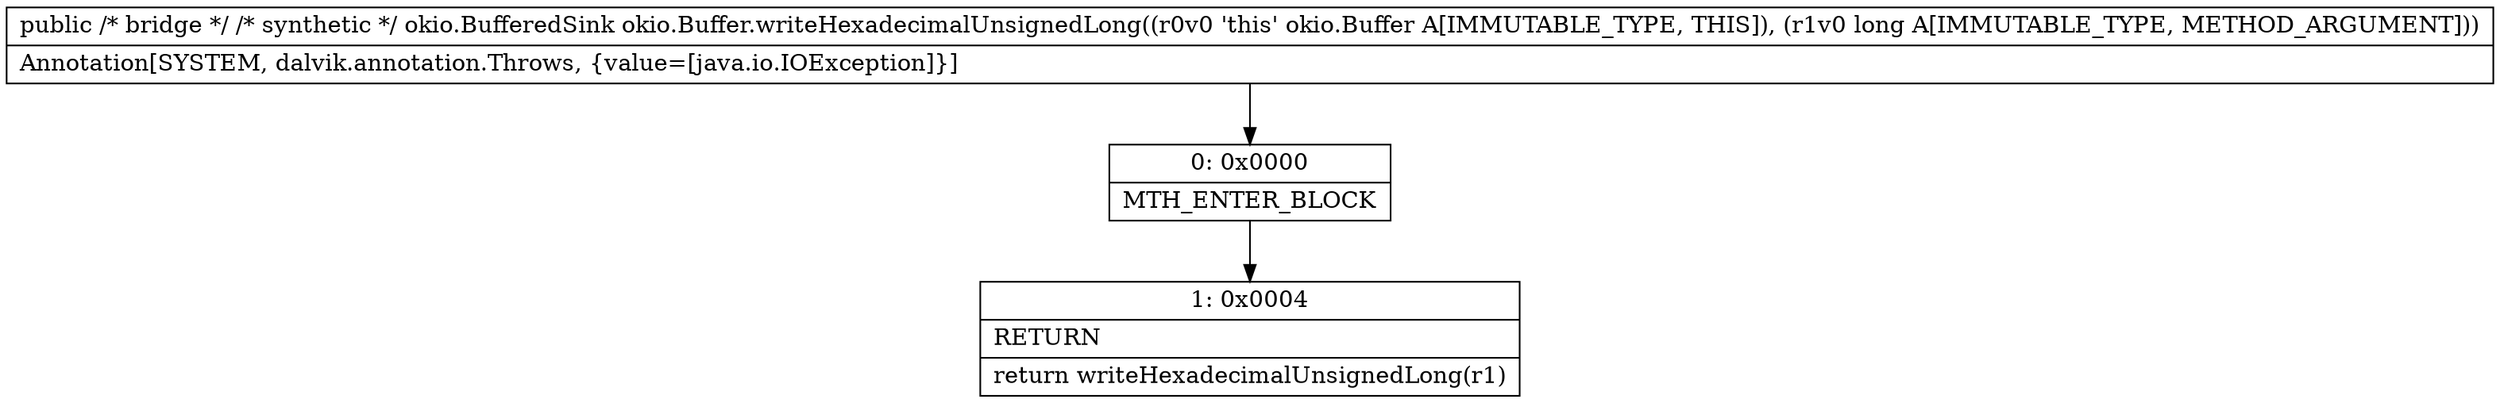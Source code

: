 digraph "CFG forokio.Buffer.writeHexadecimalUnsignedLong(J)Lokio\/BufferedSink;" {
Node_0 [shape=record,label="{0\:\ 0x0000|MTH_ENTER_BLOCK\l}"];
Node_1 [shape=record,label="{1\:\ 0x0004|RETURN\l|return writeHexadecimalUnsignedLong(r1)\l}"];
MethodNode[shape=record,label="{public \/* bridge *\/ \/* synthetic *\/ okio.BufferedSink okio.Buffer.writeHexadecimalUnsignedLong((r0v0 'this' okio.Buffer A[IMMUTABLE_TYPE, THIS]), (r1v0 long A[IMMUTABLE_TYPE, METHOD_ARGUMENT]))  | Annotation[SYSTEM, dalvik.annotation.Throws, \{value=[java.io.IOException]\}]\l}"];
MethodNode -> Node_0;
Node_0 -> Node_1;
}

